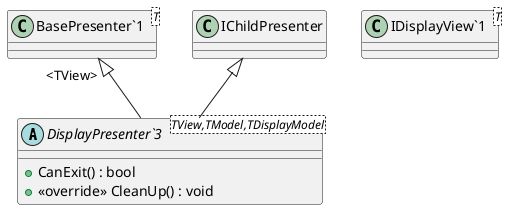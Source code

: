 @startuml
abstract class "DisplayPresenter`3"<TView,TModel,TDisplayModel> {
    + CanExit() : bool
    + <<override>> CleanUp() : void
}
class "BasePresenter`1"<T> {
}
class "IDisplayView`1"<T> {
}
"BasePresenter`1" "<TView>" <|-- "DisplayPresenter`3"
IChildPresenter <|-- "DisplayPresenter`3"
@enduml
